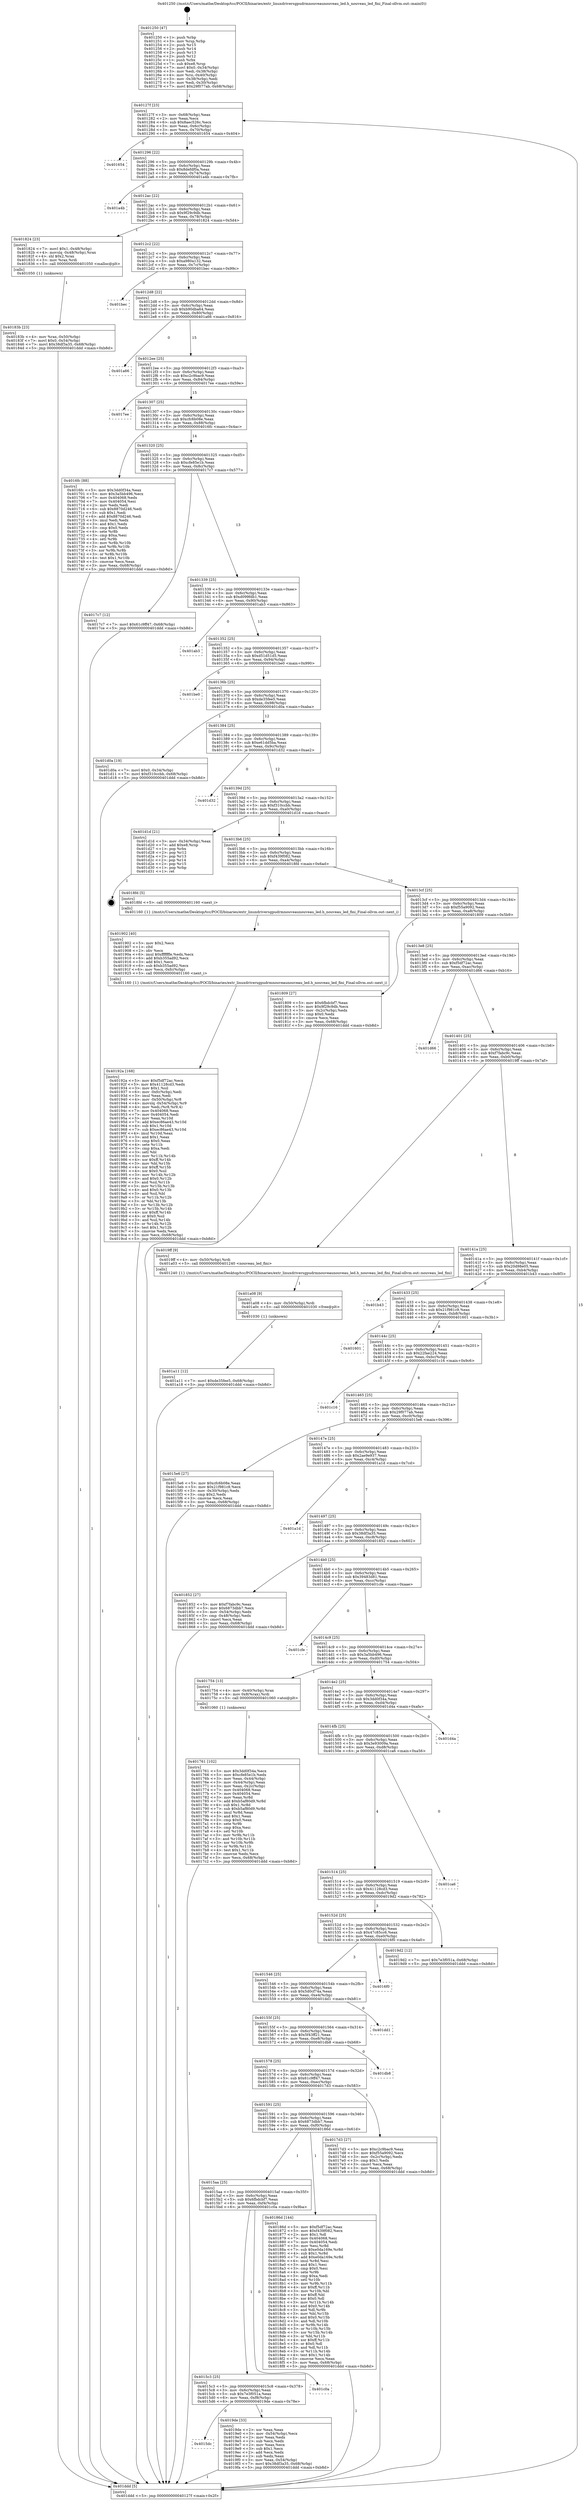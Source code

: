 digraph "0x401250" {
  label = "0x401250 (/mnt/c/Users/mathe/Desktop/tcc/POCII/binaries/extr_linuxdriversgpudrmnouveaunouveau_led.h_nouveau_led_fini_Final-ollvm.out::main(0))"
  labelloc = "t"
  node[shape=record]

  Entry [label="",width=0.3,height=0.3,shape=circle,fillcolor=black,style=filled]
  "0x40127f" [label="{
     0x40127f [23]\l
     | [instrs]\l
     &nbsp;&nbsp;0x40127f \<+3\>: mov -0x68(%rbp),%eax\l
     &nbsp;&nbsp;0x401282 \<+2\>: mov %eax,%ecx\l
     &nbsp;&nbsp;0x401284 \<+6\>: sub $0x8aec526c,%ecx\l
     &nbsp;&nbsp;0x40128a \<+3\>: mov %eax,-0x6c(%rbp)\l
     &nbsp;&nbsp;0x40128d \<+3\>: mov %ecx,-0x70(%rbp)\l
     &nbsp;&nbsp;0x401290 \<+6\>: je 0000000000401654 \<main+0x404\>\l
  }"]
  "0x401654" [label="{
     0x401654\l
  }", style=dashed]
  "0x401296" [label="{
     0x401296 [22]\l
     | [instrs]\l
     &nbsp;&nbsp;0x401296 \<+5\>: jmp 000000000040129b \<main+0x4b\>\l
     &nbsp;&nbsp;0x40129b \<+3\>: mov -0x6c(%rbp),%eax\l
     &nbsp;&nbsp;0x40129e \<+5\>: sub $0x8defdf0a,%eax\l
     &nbsp;&nbsp;0x4012a3 \<+3\>: mov %eax,-0x74(%rbp)\l
     &nbsp;&nbsp;0x4012a6 \<+6\>: je 0000000000401a4b \<main+0x7fb\>\l
  }"]
  Exit [label="",width=0.3,height=0.3,shape=circle,fillcolor=black,style=filled,peripheries=2]
  "0x401a4b" [label="{
     0x401a4b\l
  }", style=dashed]
  "0x4012ac" [label="{
     0x4012ac [22]\l
     | [instrs]\l
     &nbsp;&nbsp;0x4012ac \<+5\>: jmp 00000000004012b1 \<main+0x61\>\l
     &nbsp;&nbsp;0x4012b1 \<+3\>: mov -0x6c(%rbp),%eax\l
     &nbsp;&nbsp;0x4012b4 \<+5\>: sub $0x9f29c9db,%eax\l
     &nbsp;&nbsp;0x4012b9 \<+3\>: mov %eax,-0x78(%rbp)\l
     &nbsp;&nbsp;0x4012bc \<+6\>: je 0000000000401824 \<main+0x5d4\>\l
  }"]
  "0x401a11" [label="{
     0x401a11 [12]\l
     | [instrs]\l
     &nbsp;&nbsp;0x401a11 \<+7\>: movl $0xde35fee5,-0x68(%rbp)\l
     &nbsp;&nbsp;0x401a18 \<+5\>: jmp 0000000000401ddd \<main+0xb8d\>\l
  }"]
  "0x401824" [label="{
     0x401824 [23]\l
     | [instrs]\l
     &nbsp;&nbsp;0x401824 \<+7\>: movl $0x1,-0x48(%rbp)\l
     &nbsp;&nbsp;0x40182b \<+4\>: movslq -0x48(%rbp),%rax\l
     &nbsp;&nbsp;0x40182f \<+4\>: shl $0x2,%rax\l
     &nbsp;&nbsp;0x401833 \<+3\>: mov %rax,%rdi\l
     &nbsp;&nbsp;0x401836 \<+5\>: call 0000000000401050 \<malloc@plt\>\l
     | [calls]\l
     &nbsp;&nbsp;0x401050 \{1\} (unknown)\l
  }"]
  "0x4012c2" [label="{
     0x4012c2 [22]\l
     | [instrs]\l
     &nbsp;&nbsp;0x4012c2 \<+5\>: jmp 00000000004012c7 \<main+0x77\>\l
     &nbsp;&nbsp;0x4012c7 \<+3\>: mov -0x6c(%rbp),%eax\l
     &nbsp;&nbsp;0x4012ca \<+5\>: sub $0xa980a132,%eax\l
     &nbsp;&nbsp;0x4012cf \<+3\>: mov %eax,-0x7c(%rbp)\l
     &nbsp;&nbsp;0x4012d2 \<+6\>: je 0000000000401bec \<main+0x99c\>\l
  }"]
  "0x401a08" [label="{
     0x401a08 [9]\l
     | [instrs]\l
     &nbsp;&nbsp;0x401a08 \<+4\>: mov -0x50(%rbp),%rdi\l
     &nbsp;&nbsp;0x401a0c \<+5\>: call 0000000000401030 \<free@plt\>\l
     | [calls]\l
     &nbsp;&nbsp;0x401030 \{1\} (unknown)\l
  }"]
  "0x401bec" [label="{
     0x401bec\l
  }", style=dashed]
  "0x4012d8" [label="{
     0x4012d8 [22]\l
     | [instrs]\l
     &nbsp;&nbsp;0x4012d8 \<+5\>: jmp 00000000004012dd \<main+0x8d\>\l
     &nbsp;&nbsp;0x4012dd \<+3\>: mov -0x6c(%rbp),%eax\l
     &nbsp;&nbsp;0x4012e0 \<+5\>: sub $0xb90dba64,%eax\l
     &nbsp;&nbsp;0x4012e5 \<+3\>: mov %eax,-0x80(%rbp)\l
     &nbsp;&nbsp;0x4012e8 \<+6\>: je 0000000000401a66 \<main+0x816\>\l
  }"]
  "0x4015dc" [label="{
     0x4015dc\l
  }", style=dashed]
  "0x401a66" [label="{
     0x401a66\l
  }", style=dashed]
  "0x4012ee" [label="{
     0x4012ee [25]\l
     | [instrs]\l
     &nbsp;&nbsp;0x4012ee \<+5\>: jmp 00000000004012f3 \<main+0xa3\>\l
     &nbsp;&nbsp;0x4012f3 \<+3\>: mov -0x6c(%rbp),%eax\l
     &nbsp;&nbsp;0x4012f6 \<+5\>: sub $0xc2c9bac9,%eax\l
     &nbsp;&nbsp;0x4012fb \<+6\>: mov %eax,-0x84(%rbp)\l
     &nbsp;&nbsp;0x401301 \<+6\>: je 00000000004017ee \<main+0x59e\>\l
  }"]
  "0x4019de" [label="{
     0x4019de [33]\l
     | [instrs]\l
     &nbsp;&nbsp;0x4019de \<+2\>: xor %eax,%eax\l
     &nbsp;&nbsp;0x4019e0 \<+3\>: mov -0x54(%rbp),%ecx\l
     &nbsp;&nbsp;0x4019e3 \<+2\>: mov %eax,%edx\l
     &nbsp;&nbsp;0x4019e5 \<+2\>: sub %ecx,%edx\l
     &nbsp;&nbsp;0x4019e7 \<+2\>: mov %eax,%ecx\l
     &nbsp;&nbsp;0x4019e9 \<+3\>: sub $0x1,%ecx\l
     &nbsp;&nbsp;0x4019ec \<+2\>: add %ecx,%edx\l
     &nbsp;&nbsp;0x4019ee \<+2\>: sub %edx,%eax\l
     &nbsp;&nbsp;0x4019f0 \<+3\>: mov %eax,-0x54(%rbp)\l
     &nbsp;&nbsp;0x4019f3 \<+7\>: movl $0x38df3a35,-0x68(%rbp)\l
     &nbsp;&nbsp;0x4019fa \<+5\>: jmp 0000000000401ddd \<main+0xb8d\>\l
  }"]
  "0x4017ee" [label="{
     0x4017ee\l
  }", style=dashed]
  "0x401307" [label="{
     0x401307 [25]\l
     | [instrs]\l
     &nbsp;&nbsp;0x401307 \<+5\>: jmp 000000000040130c \<main+0xbc\>\l
     &nbsp;&nbsp;0x40130c \<+3\>: mov -0x6c(%rbp),%eax\l
     &nbsp;&nbsp;0x40130f \<+5\>: sub $0xcfc6b08e,%eax\l
     &nbsp;&nbsp;0x401314 \<+6\>: mov %eax,-0x88(%rbp)\l
     &nbsp;&nbsp;0x40131a \<+6\>: je 00000000004016fc \<main+0x4ac\>\l
  }"]
  "0x4015c3" [label="{
     0x4015c3 [25]\l
     | [instrs]\l
     &nbsp;&nbsp;0x4015c3 \<+5\>: jmp 00000000004015c8 \<main+0x378\>\l
     &nbsp;&nbsp;0x4015c8 \<+3\>: mov -0x6c(%rbp),%eax\l
     &nbsp;&nbsp;0x4015cb \<+5\>: sub $0x7e3f051a,%eax\l
     &nbsp;&nbsp;0x4015d0 \<+6\>: mov %eax,-0xf8(%rbp)\l
     &nbsp;&nbsp;0x4015d6 \<+6\>: je 00000000004019de \<main+0x78e\>\l
  }"]
  "0x4016fc" [label="{
     0x4016fc [88]\l
     | [instrs]\l
     &nbsp;&nbsp;0x4016fc \<+5\>: mov $0x3dd0f34a,%eax\l
     &nbsp;&nbsp;0x401701 \<+5\>: mov $0x3a5bb496,%ecx\l
     &nbsp;&nbsp;0x401706 \<+7\>: mov 0x404068,%edx\l
     &nbsp;&nbsp;0x40170d \<+7\>: mov 0x404054,%esi\l
     &nbsp;&nbsp;0x401714 \<+2\>: mov %edx,%edi\l
     &nbsp;&nbsp;0x401716 \<+6\>: sub $0x8870d246,%edi\l
     &nbsp;&nbsp;0x40171c \<+3\>: sub $0x1,%edi\l
     &nbsp;&nbsp;0x40171f \<+6\>: add $0x8870d246,%edi\l
     &nbsp;&nbsp;0x401725 \<+3\>: imul %edi,%edx\l
     &nbsp;&nbsp;0x401728 \<+3\>: and $0x1,%edx\l
     &nbsp;&nbsp;0x40172b \<+3\>: cmp $0x0,%edx\l
     &nbsp;&nbsp;0x40172e \<+4\>: sete %r8b\l
     &nbsp;&nbsp;0x401732 \<+3\>: cmp $0xa,%esi\l
     &nbsp;&nbsp;0x401735 \<+4\>: setl %r9b\l
     &nbsp;&nbsp;0x401739 \<+3\>: mov %r8b,%r10b\l
     &nbsp;&nbsp;0x40173c \<+3\>: and %r9b,%r10b\l
     &nbsp;&nbsp;0x40173f \<+3\>: xor %r9b,%r8b\l
     &nbsp;&nbsp;0x401742 \<+3\>: or %r8b,%r10b\l
     &nbsp;&nbsp;0x401745 \<+4\>: test $0x1,%r10b\l
     &nbsp;&nbsp;0x401749 \<+3\>: cmovne %ecx,%eax\l
     &nbsp;&nbsp;0x40174c \<+3\>: mov %eax,-0x68(%rbp)\l
     &nbsp;&nbsp;0x40174f \<+5\>: jmp 0000000000401ddd \<main+0xb8d\>\l
  }"]
  "0x401320" [label="{
     0x401320 [25]\l
     | [instrs]\l
     &nbsp;&nbsp;0x401320 \<+5\>: jmp 0000000000401325 \<main+0xd5\>\l
     &nbsp;&nbsp;0x401325 \<+3\>: mov -0x6c(%rbp),%eax\l
     &nbsp;&nbsp;0x401328 \<+5\>: sub $0xcfe85e1b,%eax\l
     &nbsp;&nbsp;0x40132d \<+6\>: mov %eax,-0x8c(%rbp)\l
     &nbsp;&nbsp;0x401333 \<+6\>: je 00000000004017c7 \<main+0x577\>\l
  }"]
  "0x401c0a" [label="{
     0x401c0a\l
  }", style=dashed]
  "0x4017c7" [label="{
     0x4017c7 [12]\l
     | [instrs]\l
     &nbsp;&nbsp;0x4017c7 \<+7\>: movl $0x61c9ff47,-0x68(%rbp)\l
     &nbsp;&nbsp;0x4017ce \<+5\>: jmp 0000000000401ddd \<main+0xb8d\>\l
  }"]
  "0x401339" [label="{
     0x401339 [25]\l
     | [instrs]\l
     &nbsp;&nbsp;0x401339 \<+5\>: jmp 000000000040133e \<main+0xee\>\l
     &nbsp;&nbsp;0x40133e \<+3\>: mov -0x6c(%rbp),%eax\l
     &nbsp;&nbsp;0x401341 \<+5\>: sub $0xd099fdb1,%eax\l
     &nbsp;&nbsp;0x401346 \<+6\>: mov %eax,-0x90(%rbp)\l
     &nbsp;&nbsp;0x40134c \<+6\>: je 0000000000401ab3 \<main+0x863\>\l
  }"]
  "0x40192a" [label="{
     0x40192a [168]\l
     | [instrs]\l
     &nbsp;&nbsp;0x40192a \<+5\>: mov $0xf5df72ac,%ecx\l
     &nbsp;&nbsp;0x40192f \<+5\>: mov $0x41128cd3,%edx\l
     &nbsp;&nbsp;0x401934 \<+3\>: mov $0x1,%sil\l
     &nbsp;&nbsp;0x401937 \<+6\>: mov -0xfc(%rbp),%edi\l
     &nbsp;&nbsp;0x40193d \<+3\>: imul %eax,%edi\l
     &nbsp;&nbsp;0x401940 \<+4\>: mov -0x50(%rbp),%r8\l
     &nbsp;&nbsp;0x401944 \<+4\>: movslq -0x54(%rbp),%r9\l
     &nbsp;&nbsp;0x401948 \<+4\>: mov %edi,(%r8,%r9,4)\l
     &nbsp;&nbsp;0x40194c \<+7\>: mov 0x404068,%eax\l
     &nbsp;&nbsp;0x401953 \<+7\>: mov 0x404054,%edi\l
     &nbsp;&nbsp;0x40195a \<+3\>: mov %eax,%r10d\l
     &nbsp;&nbsp;0x40195d \<+7\>: add $0xec86ae43,%r10d\l
     &nbsp;&nbsp;0x401964 \<+4\>: sub $0x1,%r10d\l
     &nbsp;&nbsp;0x401968 \<+7\>: sub $0xec86ae43,%r10d\l
     &nbsp;&nbsp;0x40196f \<+4\>: imul %r10d,%eax\l
     &nbsp;&nbsp;0x401973 \<+3\>: and $0x1,%eax\l
     &nbsp;&nbsp;0x401976 \<+3\>: cmp $0x0,%eax\l
     &nbsp;&nbsp;0x401979 \<+4\>: sete %r11b\l
     &nbsp;&nbsp;0x40197d \<+3\>: cmp $0xa,%edi\l
     &nbsp;&nbsp;0x401980 \<+3\>: setl %bl\l
     &nbsp;&nbsp;0x401983 \<+3\>: mov %r11b,%r14b\l
     &nbsp;&nbsp;0x401986 \<+4\>: xor $0xff,%r14b\l
     &nbsp;&nbsp;0x40198a \<+3\>: mov %bl,%r15b\l
     &nbsp;&nbsp;0x40198d \<+4\>: xor $0xff,%r15b\l
     &nbsp;&nbsp;0x401991 \<+4\>: xor $0x0,%sil\l
     &nbsp;&nbsp;0x401995 \<+3\>: mov %r14b,%r12b\l
     &nbsp;&nbsp;0x401998 \<+4\>: and $0x0,%r12b\l
     &nbsp;&nbsp;0x40199c \<+3\>: and %sil,%r11b\l
     &nbsp;&nbsp;0x40199f \<+3\>: mov %r15b,%r13b\l
     &nbsp;&nbsp;0x4019a2 \<+4\>: and $0x0,%r13b\l
     &nbsp;&nbsp;0x4019a6 \<+3\>: and %sil,%bl\l
     &nbsp;&nbsp;0x4019a9 \<+3\>: or %r11b,%r12b\l
     &nbsp;&nbsp;0x4019ac \<+3\>: or %bl,%r13b\l
     &nbsp;&nbsp;0x4019af \<+3\>: xor %r13b,%r12b\l
     &nbsp;&nbsp;0x4019b2 \<+3\>: or %r15b,%r14b\l
     &nbsp;&nbsp;0x4019b5 \<+4\>: xor $0xff,%r14b\l
     &nbsp;&nbsp;0x4019b9 \<+4\>: or $0x0,%sil\l
     &nbsp;&nbsp;0x4019bd \<+3\>: and %sil,%r14b\l
     &nbsp;&nbsp;0x4019c0 \<+3\>: or %r14b,%r12b\l
     &nbsp;&nbsp;0x4019c3 \<+4\>: test $0x1,%r12b\l
     &nbsp;&nbsp;0x4019c7 \<+3\>: cmovne %edx,%ecx\l
     &nbsp;&nbsp;0x4019ca \<+3\>: mov %ecx,-0x68(%rbp)\l
     &nbsp;&nbsp;0x4019cd \<+5\>: jmp 0000000000401ddd \<main+0xb8d\>\l
  }"]
  "0x401ab3" [label="{
     0x401ab3\l
  }", style=dashed]
  "0x401352" [label="{
     0x401352 [25]\l
     | [instrs]\l
     &nbsp;&nbsp;0x401352 \<+5\>: jmp 0000000000401357 \<main+0x107\>\l
     &nbsp;&nbsp;0x401357 \<+3\>: mov -0x6c(%rbp),%eax\l
     &nbsp;&nbsp;0x40135a \<+5\>: sub $0xd51d51d5,%eax\l
     &nbsp;&nbsp;0x40135f \<+6\>: mov %eax,-0x94(%rbp)\l
     &nbsp;&nbsp;0x401365 \<+6\>: je 0000000000401be0 \<main+0x990\>\l
  }"]
  "0x401902" [label="{
     0x401902 [40]\l
     | [instrs]\l
     &nbsp;&nbsp;0x401902 \<+5\>: mov $0x2,%ecx\l
     &nbsp;&nbsp;0x401907 \<+1\>: cltd\l
     &nbsp;&nbsp;0x401908 \<+2\>: idiv %ecx\l
     &nbsp;&nbsp;0x40190a \<+6\>: imul $0xfffffffe,%edx,%ecx\l
     &nbsp;&nbsp;0x401910 \<+6\>: add $0xb355ad92,%ecx\l
     &nbsp;&nbsp;0x401916 \<+3\>: add $0x1,%ecx\l
     &nbsp;&nbsp;0x401919 \<+6\>: sub $0xb355ad92,%ecx\l
     &nbsp;&nbsp;0x40191f \<+6\>: mov %ecx,-0xfc(%rbp)\l
     &nbsp;&nbsp;0x401925 \<+5\>: call 0000000000401160 \<next_i\>\l
     | [calls]\l
     &nbsp;&nbsp;0x401160 \{1\} (/mnt/c/Users/mathe/Desktop/tcc/POCII/binaries/extr_linuxdriversgpudrmnouveaunouveau_led.h_nouveau_led_fini_Final-ollvm.out::next_i)\l
  }"]
  "0x401be0" [label="{
     0x401be0\l
  }", style=dashed]
  "0x40136b" [label="{
     0x40136b [25]\l
     | [instrs]\l
     &nbsp;&nbsp;0x40136b \<+5\>: jmp 0000000000401370 \<main+0x120\>\l
     &nbsp;&nbsp;0x401370 \<+3\>: mov -0x6c(%rbp),%eax\l
     &nbsp;&nbsp;0x401373 \<+5\>: sub $0xde35fee5,%eax\l
     &nbsp;&nbsp;0x401378 \<+6\>: mov %eax,-0x98(%rbp)\l
     &nbsp;&nbsp;0x40137e \<+6\>: je 0000000000401d0a \<main+0xaba\>\l
  }"]
  "0x4015aa" [label="{
     0x4015aa [25]\l
     | [instrs]\l
     &nbsp;&nbsp;0x4015aa \<+5\>: jmp 00000000004015af \<main+0x35f\>\l
     &nbsp;&nbsp;0x4015af \<+3\>: mov -0x6c(%rbp),%eax\l
     &nbsp;&nbsp;0x4015b2 \<+5\>: sub $0x6fbdcbf7,%eax\l
     &nbsp;&nbsp;0x4015b7 \<+6\>: mov %eax,-0xf4(%rbp)\l
     &nbsp;&nbsp;0x4015bd \<+6\>: je 0000000000401c0a \<main+0x9ba\>\l
  }"]
  "0x401d0a" [label="{
     0x401d0a [19]\l
     | [instrs]\l
     &nbsp;&nbsp;0x401d0a \<+7\>: movl $0x0,-0x34(%rbp)\l
     &nbsp;&nbsp;0x401d11 \<+7\>: movl $0xf310ccbb,-0x68(%rbp)\l
     &nbsp;&nbsp;0x401d18 \<+5\>: jmp 0000000000401ddd \<main+0xb8d\>\l
  }"]
  "0x401384" [label="{
     0x401384 [25]\l
     | [instrs]\l
     &nbsp;&nbsp;0x401384 \<+5\>: jmp 0000000000401389 \<main+0x139\>\l
     &nbsp;&nbsp;0x401389 \<+3\>: mov -0x6c(%rbp),%eax\l
     &nbsp;&nbsp;0x40138c \<+5\>: sub $0xe61dd5ba,%eax\l
     &nbsp;&nbsp;0x401391 \<+6\>: mov %eax,-0x9c(%rbp)\l
     &nbsp;&nbsp;0x401397 \<+6\>: je 0000000000401d32 \<main+0xae2\>\l
  }"]
  "0x40186d" [label="{
     0x40186d [144]\l
     | [instrs]\l
     &nbsp;&nbsp;0x40186d \<+5\>: mov $0xf5df72ac,%eax\l
     &nbsp;&nbsp;0x401872 \<+5\>: mov $0xf439f082,%ecx\l
     &nbsp;&nbsp;0x401877 \<+2\>: mov $0x1,%dl\l
     &nbsp;&nbsp;0x401879 \<+7\>: mov 0x404068,%esi\l
     &nbsp;&nbsp;0x401880 \<+7\>: mov 0x404054,%edi\l
     &nbsp;&nbsp;0x401887 \<+3\>: mov %esi,%r8d\l
     &nbsp;&nbsp;0x40188a \<+7\>: sub $0xe0da169e,%r8d\l
     &nbsp;&nbsp;0x401891 \<+4\>: sub $0x1,%r8d\l
     &nbsp;&nbsp;0x401895 \<+7\>: add $0xe0da169e,%r8d\l
     &nbsp;&nbsp;0x40189c \<+4\>: imul %r8d,%esi\l
     &nbsp;&nbsp;0x4018a0 \<+3\>: and $0x1,%esi\l
     &nbsp;&nbsp;0x4018a3 \<+3\>: cmp $0x0,%esi\l
     &nbsp;&nbsp;0x4018a6 \<+4\>: sete %r9b\l
     &nbsp;&nbsp;0x4018aa \<+3\>: cmp $0xa,%edi\l
     &nbsp;&nbsp;0x4018ad \<+4\>: setl %r10b\l
     &nbsp;&nbsp;0x4018b1 \<+3\>: mov %r9b,%r11b\l
     &nbsp;&nbsp;0x4018b4 \<+4\>: xor $0xff,%r11b\l
     &nbsp;&nbsp;0x4018b8 \<+3\>: mov %r10b,%bl\l
     &nbsp;&nbsp;0x4018bb \<+3\>: xor $0xff,%bl\l
     &nbsp;&nbsp;0x4018be \<+3\>: xor $0x0,%dl\l
     &nbsp;&nbsp;0x4018c1 \<+3\>: mov %r11b,%r14b\l
     &nbsp;&nbsp;0x4018c4 \<+4\>: and $0x0,%r14b\l
     &nbsp;&nbsp;0x4018c8 \<+3\>: and %dl,%r9b\l
     &nbsp;&nbsp;0x4018cb \<+3\>: mov %bl,%r15b\l
     &nbsp;&nbsp;0x4018ce \<+4\>: and $0x0,%r15b\l
     &nbsp;&nbsp;0x4018d2 \<+3\>: and %dl,%r10b\l
     &nbsp;&nbsp;0x4018d5 \<+3\>: or %r9b,%r14b\l
     &nbsp;&nbsp;0x4018d8 \<+3\>: or %r10b,%r15b\l
     &nbsp;&nbsp;0x4018db \<+3\>: xor %r15b,%r14b\l
     &nbsp;&nbsp;0x4018de \<+3\>: or %bl,%r11b\l
     &nbsp;&nbsp;0x4018e1 \<+4\>: xor $0xff,%r11b\l
     &nbsp;&nbsp;0x4018e5 \<+3\>: or $0x0,%dl\l
     &nbsp;&nbsp;0x4018e8 \<+3\>: and %dl,%r11b\l
     &nbsp;&nbsp;0x4018eb \<+3\>: or %r11b,%r14b\l
     &nbsp;&nbsp;0x4018ee \<+4\>: test $0x1,%r14b\l
     &nbsp;&nbsp;0x4018f2 \<+3\>: cmovne %ecx,%eax\l
     &nbsp;&nbsp;0x4018f5 \<+3\>: mov %eax,-0x68(%rbp)\l
     &nbsp;&nbsp;0x4018f8 \<+5\>: jmp 0000000000401ddd \<main+0xb8d\>\l
  }"]
  "0x401d32" [label="{
     0x401d32\l
  }", style=dashed]
  "0x40139d" [label="{
     0x40139d [25]\l
     | [instrs]\l
     &nbsp;&nbsp;0x40139d \<+5\>: jmp 00000000004013a2 \<main+0x152\>\l
     &nbsp;&nbsp;0x4013a2 \<+3\>: mov -0x6c(%rbp),%eax\l
     &nbsp;&nbsp;0x4013a5 \<+5\>: sub $0xf310ccbb,%eax\l
     &nbsp;&nbsp;0x4013aa \<+6\>: mov %eax,-0xa0(%rbp)\l
     &nbsp;&nbsp;0x4013b0 \<+6\>: je 0000000000401d1d \<main+0xacd\>\l
  }"]
  "0x40183b" [label="{
     0x40183b [23]\l
     | [instrs]\l
     &nbsp;&nbsp;0x40183b \<+4\>: mov %rax,-0x50(%rbp)\l
     &nbsp;&nbsp;0x40183f \<+7\>: movl $0x0,-0x54(%rbp)\l
     &nbsp;&nbsp;0x401846 \<+7\>: movl $0x38df3a35,-0x68(%rbp)\l
     &nbsp;&nbsp;0x40184d \<+5\>: jmp 0000000000401ddd \<main+0xb8d\>\l
  }"]
  "0x401d1d" [label="{
     0x401d1d [21]\l
     | [instrs]\l
     &nbsp;&nbsp;0x401d1d \<+3\>: mov -0x34(%rbp),%eax\l
     &nbsp;&nbsp;0x401d20 \<+7\>: add $0xe8,%rsp\l
     &nbsp;&nbsp;0x401d27 \<+1\>: pop %rbx\l
     &nbsp;&nbsp;0x401d28 \<+2\>: pop %r12\l
     &nbsp;&nbsp;0x401d2a \<+2\>: pop %r13\l
     &nbsp;&nbsp;0x401d2c \<+2\>: pop %r14\l
     &nbsp;&nbsp;0x401d2e \<+2\>: pop %r15\l
     &nbsp;&nbsp;0x401d30 \<+1\>: pop %rbp\l
     &nbsp;&nbsp;0x401d31 \<+1\>: ret\l
  }"]
  "0x4013b6" [label="{
     0x4013b6 [25]\l
     | [instrs]\l
     &nbsp;&nbsp;0x4013b6 \<+5\>: jmp 00000000004013bb \<main+0x16b\>\l
     &nbsp;&nbsp;0x4013bb \<+3\>: mov -0x6c(%rbp),%eax\l
     &nbsp;&nbsp;0x4013be \<+5\>: sub $0xf439f082,%eax\l
     &nbsp;&nbsp;0x4013c3 \<+6\>: mov %eax,-0xa4(%rbp)\l
     &nbsp;&nbsp;0x4013c9 \<+6\>: je 00000000004018fd \<main+0x6ad\>\l
  }"]
  "0x401591" [label="{
     0x401591 [25]\l
     | [instrs]\l
     &nbsp;&nbsp;0x401591 \<+5\>: jmp 0000000000401596 \<main+0x346\>\l
     &nbsp;&nbsp;0x401596 \<+3\>: mov -0x6c(%rbp),%eax\l
     &nbsp;&nbsp;0x401599 \<+5\>: sub $0x6873dbb7,%eax\l
     &nbsp;&nbsp;0x40159e \<+6\>: mov %eax,-0xf0(%rbp)\l
     &nbsp;&nbsp;0x4015a4 \<+6\>: je 000000000040186d \<main+0x61d\>\l
  }"]
  "0x4018fd" [label="{
     0x4018fd [5]\l
     | [instrs]\l
     &nbsp;&nbsp;0x4018fd \<+5\>: call 0000000000401160 \<next_i\>\l
     | [calls]\l
     &nbsp;&nbsp;0x401160 \{1\} (/mnt/c/Users/mathe/Desktop/tcc/POCII/binaries/extr_linuxdriversgpudrmnouveaunouveau_led.h_nouveau_led_fini_Final-ollvm.out::next_i)\l
  }"]
  "0x4013cf" [label="{
     0x4013cf [25]\l
     | [instrs]\l
     &nbsp;&nbsp;0x4013cf \<+5\>: jmp 00000000004013d4 \<main+0x184\>\l
     &nbsp;&nbsp;0x4013d4 \<+3\>: mov -0x6c(%rbp),%eax\l
     &nbsp;&nbsp;0x4013d7 \<+5\>: sub $0xf55a9092,%eax\l
     &nbsp;&nbsp;0x4013dc \<+6\>: mov %eax,-0xa8(%rbp)\l
     &nbsp;&nbsp;0x4013e2 \<+6\>: je 0000000000401809 \<main+0x5b9\>\l
  }"]
  "0x4017d3" [label="{
     0x4017d3 [27]\l
     | [instrs]\l
     &nbsp;&nbsp;0x4017d3 \<+5\>: mov $0xc2c9bac9,%eax\l
     &nbsp;&nbsp;0x4017d8 \<+5\>: mov $0xf55a9092,%ecx\l
     &nbsp;&nbsp;0x4017dd \<+3\>: mov -0x2c(%rbp),%edx\l
     &nbsp;&nbsp;0x4017e0 \<+3\>: cmp $0x1,%edx\l
     &nbsp;&nbsp;0x4017e3 \<+3\>: cmovl %ecx,%eax\l
     &nbsp;&nbsp;0x4017e6 \<+3\>: mov %eax,-0x68(%rbp)\l
     &nbsp;&nbsp;0x4017e9 \<+5\>: jmp 0000000000401ddd \<main+0xb8d\>\l
  }"]
  "0x401809" [label="{
     0x401809 [27]\l
     | [instrs]\l
     &nbsp;&nbsp;0x401809 \<+5\>: mov $0x6fbdcbf7,%eax\l
     &nbsp;&nbsp;0x40180e \<+5\>: mov $0x9f29c9db,%ecx\l
     &nbsp;&nbsp;0x401813 \<+3\>: mov -0x2c(%rbp),%edx\l
     &nbsp;&nbsp;0x401816 \<+3\>: cmp $0x0,%edx\l
     &nbsp;&nbsp;0x401819 \<+3\>: cmove %ecx,%eax\l
     &nbsp;&nbsp;0x40181c \<+3\>: mov %eax,-0x68(%rbp)\l
     &nbsp;&nbsp;0x40181f \<+5\>: jmp 0000000000401ddd \<main+0xb8d\>\l
  }"]
  "0x4013e8" [label="{
     0x4013e8 [25]\l
     | [instrs]\l
     &nbsp;&nbsp;0x4013e8 \<+5\>: jmp 00000000004013ed \<main+0x19d\>\l
     &nbsp;&nbsp;0x4013ed \<+3\>: mov -0x6c(%rbp),%eax\l
     &nbsp;&nbsp;0x4013f0 \<+5\>: sub $0xf5df72ac,%eax\l
     &nbsp;&nbsp;0x4013f5 \<+6\>: mov %eax,-0xac(%rbp)\l
     &nbsp;&nbsp;0x4013fb \<+6\>: je 0000000000401d66 \<main+0xb16\>\l
  }"]
  "0x401578" [label="{
     0x401578 [25]\l
     | [instrs]\l
     &nbsp;&nbsp;0x401578 \<+5\>: jmp 000000000040157d \<main+0x32d\>\l
     &nbsp;&nbsp;0x40157d \<+3\>: mov -0x6c(%rbp),%eax\l
     &nbsp;&nbsp;0x401580 \<+5\>: sub $0x61c9ff47,%eax\l
     &nbsp;&nbsp;0x401585 \<+6\>: mov %eax,-0xec(%rbp)\l
     &nbsp;&nbsp;0x40158b \<+6\>: je 00000000004017d3 \<main+0x583\>\l
  }"]
  "0x401d66" [label="{
     0x401d66\l
  }", style=dashed]
  "0x401401" [label="{
     0x401401 [25]\l
     | [instrs]\l
     &nbsp;&nbsp;0x401401 \<+5\>: jmp 0000000000401406 \<main+0x1b6\>\l
     &nbsp;&nbsp;0x401406 \<+3\>: mov -0x6c(%rbp),%eax\l
     &nbsp;&nbsp;0x401409 \<+5\>: sub $0xf7fabc9c,%eax\l
     &nbsp;&nbsp;0x40140e \<+6\>: mov %eax,-0xb0(%rbp)\l
     &nbsp;&nbsp;0x401414 \<+6\>: je 00000000004019ff \<main+0x7af\>\l
  }"]
  "0x401db8" [label="{
     0x401db8\l
  }", style=dashed]
  "0x4019ff" [label="{
     0x4019ff [9]\l
     | [instrs]\l
     &nbsp;&nbsp;0x4019ff \<+4\>: mov -0x50(%rbp),%rdi\l
     &nbsp;&nbsp;0x401a03 \<+5\>: call 0000000000401240 \<nouveau_led_fini\>\l
     | [calls]\l
     &nbsp;&nbsp;0x401240 \{1\} (/mnt/c/Users/mathe/Desktop/tcc/POCII/binaries/extr_linuxdriversgpudrmnouveaunouveau_led.h_nouveau_led_fini_Final-ollvm.out::nouveau_led_fini)\l
  }"]
  "0x40141a" [label="{
     0x40141a [25]\l
     | [instrs]\l
     &nbsp;&nbsp;0x40141a \<+5\>: jmp 000000000040141f \<main+0x1cf\>\l
     &nbsp;&nbsp;0x40141f \<+3\>: mov -0x6c(%rbp),%eax\l
     &nbsp;&nbsp;0x401422 \<+5\>: sub $0x20d98e05,%eax\l
     &nbsp;&nbsp;0x401427 \<+6\>: mov %eax,-0xb4(%rbp)\l
     &nbsp;&nbsp;0x40142d \<+6\>: je 0000000000401b43 \<main+0x8f3\>\l
  }"]
  "0x40155f" [label="{
     0x40155f [25]\l
     | [instrs]\l
     &nbsp;&nbsp;0x40155f \<+5\>: jmp 0000000000401564 \<main+0x314\>\l
     &nbsp;&nbsp;0x401564 \<+3\>: mov -0x6c(%rbp),%eax\l
     &nbsp;&nbsp;0x401567 \<+5\>: sub $0x5f43ff21,%eax\l
     &nbsp;&nbsp;0x40156c \<+6\>: mov %eax,-0xe8(%rbp)\l
     &nbsp;&nbsp;0x401572 \<+6\>: je 0000000000401db8 \<main+0xb68\>\l
  }"]
  "0x401b43" [label="{
     0x401b43\l
  }", style=dashed]
  "0x401433" [label="{
     0x401433 [25]\l
     | [instrs]\l
     &nbsp;&nbsp;0x401433 \<+5\>: jmp 0000000000401438 \<main+0x1e8\>\l
     &nbsp;&nbsp;0x401438 \<+3\>: mov -0x6c(%rbp),%eax\l
     &nbsp;&nbsp;0x40143b \<+5\>: sub $0x21f981c9,%eax\l
     &nbsp;&nbsp;0x401440 \<+6\>: mov %eax,-0xb8(%rbp)\l
     &nbsp;&nbsp;0x401446 \<+6\>: je 0000000000401601 \<main+0x3b1\>\l
  }"]
  "0x401dd1" [label="{
     0x401dd1\l
  }", style=dashed]
  "0x401601" [label="{
     0x401601\l
  }", style=dashed]
  "0x40144c" [label="{
     0x40144c [25]\l
     | [instrs]\l
     &nbsp;&nbsp;0x40144c \<+5\>: jmp 0000000000401451 \<main+0x201\>\l
     &nbsp;&nbsp;0x401451 \<+3\>: mov -0x6c(%rbp),%eax\l
     &nbsp;&nbsp;0x401454 \<+5\>: sub $0x22fae224,%eax\l
     &nbsp;&nbsp;0x401459 \<+6\>: mov %eax,-0xbc(%rbp)\l
     &nbsp;&nbsp;0x40145f \<+6\>: je 0000000000401c16 \<main+0x9c6\>\l
  }"]
  "0x401546" [label="{
     0x401546 [25]\l
     | [instrs]\l
     &nbsp;&nbsp;0x401546 \<+5\>: jmp 000000000040154b \<main+0x2fb\>\l
     &nbsp;&nbsp;0x40154b \<+3\>: mov -0x6c(%rbp),%eax\l
     &nbsp;&nbsp;0x40154e \<+5\>: sub $0x5d0cf74a,%eax\l
     &nbsp;&nbsp;0x401553 \<+6\>: mov %eax,-0xe4(%rbp)\l
     &nbsp;&nbsp;0x401559 \<+6\>: je 0000000000401dd1 \<main+0xb81\>\l
  }"]
  "0x401c16" [label="{
     0x401c16\l
  }", style=dashed]
  "0x401465" [label="{
     0x401465 [25]\l
     | [instrs]\l
     &nbsp;&nbsp;0x401465 \<+5\>: jmp 000000000040146a \<main+0x21a\>\l
     &nbsp;&nbsp;0x40146a \<+3\>: mov -0x6c(%rbp),%eax\l
     &nbsp;&nbsp;0x40146d \<+5\>: sub $0x29f077ab,%eax\l
     &nbsp;&nbsp;0x401472 \<+6\>: mov %eax,-0xc0(%rbp)\l
     &nbsp;&nbsp;0x401478 \<+6\>: je 00000000004015e6 \<main+0x396\>\l
  }"]
  "0x4016f0" [label="{
     0x4016f0\l
  }", style=dashed]
  "0x4015e6" [label="{
     0x4015e6 [27]\l
     | [instrs]\l
     &nbsp;&nbsp;0x4015e6 \<+5\>: mov $0xcfc6b08e,%eax\l
     &nbsp;&nbsp;0x4015eb \<+5\>: mov $0x21f981c9,%ecx\l
     &nbsp;&nbsp;0x4015f0 \<+3\>: mov -0x30(%rbp),%edx\l
     &nbsp;&nbsp;0x4015f3 \<+3\>: cmp $0x2,%edx\l
     &nbsp;&nbsp;0x4015f6 \<+3\>: cmovne %ecx,%eax\l
     &nbsp;&nbsp;0x4015f9 \<+3\>: mov %eax,-0x68(%rbp)\l
     &nbsp;&nbsp;0x4015fc \<+5\>: jmp 0000000000401ddd \<main+0xb8d\>\l
  }"]
  "0x40147e" [label="{
     0x40147e [25]\l
     | [instrs]\l
     &nbsp;&nbsp;0x40147e \<+5\>: jmp 0000000000401483 \<main+0x233\>\l
     &nbsp;&nbsp;0x401483 \<+3\>: mov -0x6c(%rbp),%eax\l
     &nbsp;&nbsp;0x401486 \<+5\>: sub $0x2ae9e937,%eax\l
     &nbsp;&nbsp;0x40148b \<+6\>: mov %eax,-0xc4(%rbp)\l
     &nbsp;&nbsp;0x401491 \<+6\>: je 0000000000401a1d \<main+0x7cd\>\l
  }"]
  "0x401ddd" [label="{
     0x401ddd [5]\l
     | [instrs]\l
     &nbsp;&nbsp;0x401ddd \<+5\>: jmp 000000000040127f \<main+0x2f\>\l
  }"]
  "0x401250" [label="{
     0x401250 [47]\l
     | [instrs]\l
     &nbsp;&nbsp;0x401250 \<+1\>: push %rbp\l
     &nbsp;&nbsp;0x401251 \<+3\>: mov %rsp,%rbp\l
     &nbsp;&nbsp;0x401254 \<+2\>: push %r15\l
     &nbsp;&nbsp;0x401256 \<+2\>: push %r14\l
     &nbsp;&nbsp;0x401258 \<+2\>: push %r13\l
     &nbsp;&nbsp;0x40125a \<+2\>: push %r12\l
     &nbsp;&nbsp;0x40125c \<+1\>: push %rbx\l
     &nbsp;&nbsp;0x40125d \<+7\>: sub $0xe8,%rsp\l
     &nbsp;&nbsp;0x401264 \<+7\>: movl $0x0,-0x34(%rbp)\l
     &nbsp;&nbsp;0x40126b \<+3\>: mov %edi,-0x38(%rbp)\l
     &nbsp;&nbsp;0x40126e \<+4\>: mov %rsi,-0x40(%rbp)\l
     &nbsp;&nbsp;0x401272 \<+3\>: mov -0x38(%rbp),%edi\l
     &nbsp;&nbsp;0x401275 \<+3\>: mov %edi,-0x30(%rbp)\l
     &nbsp;&nbsp;0x401278 \<+7\>: movl $0x29f077ab,-0x68(%rbp)\l
  }"]
  "0x40152d" [label="{
     0x40152d [25]\l
     | [instrs]\l
     &nbsp;&nbsp;0x40152d \<+5\>: jmp 0000000000401532 \<main+0x2e2\>\l
     &nbsp;&nbsp;0x401532 \<+3\>: mov -0x6c(%rbp),%eax\l
     &nbsp;&nbsp;0x401535 \<+5\>: sub $0x47c85cc6,%eax\l
     &nbsp;&nbsp;0x40153a \<+6\>: mov %eax,-0xe0(%rbp)\l
     &nbsp;&nbsp;0x401540 \<+6\>: je 00000000004016f0 \<main+0x4a0\>\l
  }"]
  "0x401a1d" [label="{
     0x401a1d\l
  }", style=dashed]
  "0x401497" [label="{
     0x401497 [25]\l
     | [instrs]\l
     &nbsp;&nbsp;0x401497 \<+5\>: jmp 000000000040149c \<main+0x24c\>\l
     &nbsp;&nbsp;0x40149c \<+3\>: mov -0x6c(%rbp),%eax\l
     &nbsp;&nbsp;0x40149f \<+5\>: sub $0x38df3a35,%eax\l
     &nbsp;&nbsp;0x4014a4 \<+6\>: mov %eax,-0xc8(%rbp)\l
     &nbsp;&nbsp;0x4014aa \<+6\>: je 0000000000401852 \<main+0x602\>\l
  }"]
  "0x4019d2" [label="{
     0x4019d2 [12]\l
     | [instrs]\l
     &nbsp;&nbsp;0x4019d2 \<+7\>: movl $0x7e3f051a,-0x68(%rbp)\l
     &nbsp;&nbsp;0x4019d9 \<+5\>: jmp 0000000000401ddd \<main+0xb8d\>\l
  }"]
  "0x401852" [label="{
     0x401852 [27]\l
     | [instrs]\l
     &nbsp;&nbsp;0x401852 \<+5\>: mov $0xf7fabc9c,%eax\l
     &nbsp;&nbsp;0x401857 \<+5\>: mov $0x6873dbb7,%ecx\l
     &nbsp;&nbsp;0x40185c \<+3\>: mov -0x54(%rbp),%edx\l
     &nbsp;&nbsp;0x40185f \<+3\>: cmp -0x48(%rbp),%edx\l
     &nbsp;&nbsp;0x401862 \<+3\>: cmovl %ecx,%eax\l
     &nbsp;&nbsp;0x401865 \<+3\>: mov %eax,-0x68(%rbp)\l
     &nbsp;&nbsp;0x401868 \<+5\>: jmp 0000000000401ddd \<main+0xb8d\>\l
  }"]
  "0x4014b0" [label="{
     0x4014b0 [25]\l
     | [instrs]\l
     &nbsp;&nbsp;0x4014b0 \<+5\>: jmp 00000000004014b5 \<main+0x265\>\l
     &nbsp;&nbsp;0x4014b5 \<+3\>: mov -0x6c(%rbp),%eax\l
     &nbsp;&nbsp;0x4014b8 \<+5\>: sub $0x39483d81,%eax\l
     &nbsp;&nbsp;0x4014bd \<+6\>: mov %eax,-0xcc(%rbp)\l
     &nbsp;&nbsp;0x4014c3 \<+6\>: je 0000000000401cfe \<main+0xaae\>\l
  }"]
  "0x401514" [label="{
     0x401514 [25]\l
     | [instrs]\l
     &nbsp;&nbsp;0x401514 \<+5\>: jmp 0000000000401519 \<main+0x2c9\>\l
     &nbsp;&nbsp;0x401519 \<+3\>: mov -0x6c(%rbp),%eax\l
     &nbsp;&nbsp;0x40151c \<+5\>: sub $0x41128cd3,%eax\l
     &nbsp;&nbsp;0x401521 \<+6\>: mov %eax,-0xdc(%rbp)\l
     &nbsp;&nbsp;0x401527 \<+6\>: je 00000000004019d2 \<main+0x782\>\l
  }"]
  "0x401cfe" [label="{
     0x401cfe\l
  }", style=dashed]
  "0x4014c9" [label="{
     0x4014c9 [25]\l
     | [instrs]\l
     &nbsp;&nbsp;0x4014c9 \<+5\>: jmp 00000000004014ce \<main+0x27e\>\l
     &nbsp;&nbsp;0x4014ce \<+3\>: mov -0x6c(%rbp),%eax\l
     &nbsp;&nbsp;0x4014d1 \<+5\>: sub $0x3a5bb496,%eax\l
     &nbsp;&nbsp;0x4014d6 \<+6\>: mov %eax,-0xd0(%rbp)\l
     &nbsp;&nbsp;0x4014dc \<+6\>: je 0000000000401754 \<main+0x504\>\l
  }"]
  "0x401ca6" [label="{
     0x401ca6\l
  }", style=dashed]
  "0x401754" [label="{
     0x401754 [13]\l
     | [instrs]\l
     &nbsp;&nbsp;0x401754 \<+4\>: mov -0x40(%rbp),%rax\l
     &nbsp;&nbsp;0x401758 \<+4\>: mov 0x8(%rax),%rdi\l
     &nbsp;&nbsp;0x40175c \<+5\>: call 0000000000401060 \<atoi@plt\>\l
     | [calls]\l
     &nbsp;&nbsp;0x401060 \{1\} (unknown)\l
  }"]
  "0x4014e2" [label="{
     0x4014e2 [25]\l
     | [instrs]\l
     &nbsp;&nbsp;0x4014e2 \<+5\>: jmp 00000000004014e7 \<main+0x297\>\l
     &nbsp;&nbsp;0x4014e7 \<+3\>: mov -0x6c(%rbp),%eax\l
     &nbsp;&nbsp;0x4014ea \<+5\>: sub $0x3dd0f34a,%eax\l
     &nbsp;&nbsp;0x4014ef \<+6\>: mov %eax,-0xd4(%rbp)\l
     &nbsp;&nbsp;0x4014f5 \<+6\>: je 0000000000401d4a \<main+0xafa\>\l
  }"]
  "0x401761" [label="{
     0x401761 [102]\l
     | [instrs]\l
     &nbsp;&nbsp;0x401761 \<+5\>: mov $0x3dd0f34a,%ecx\l
     &nbsp;&nbsp;0x401766 \<+5\>: mov $0xcfe85e1b,%edx\l
     &nbsp;&nbsp;0x40176b \<+3\>: mov %eax,-0x44(%rbp)\l
     &nbsp;&nbsp;0x40176e \<+3\>: mov -0x44(%rbp),%eax\l
     &nbsp;&nbsp;0x401771 \<+3\>: mov %eax,-0x2c(%rbp)\l
     &nbsp;&nbsp;0x401774 \<+7\>: mov 0x404068,%eax\l
     &nbsp;&nbsp;0x40177b \<+7\>: mov 0x404054,%esi\l
     &nbsp;&nbsp;0x401782 \<+3\>: mov %eax,%r8d\l
     &nbsp;&nbsp;0x401785 \<+7\>: add $0xb5af80d9,%r8d\l
     &nbsp;&nbsp;0x40178c \<+4\>: sub $0x1,%r8d\l
     &nbsp;&nbsp;0x401790 \<+7\>: sub $0xb5af80d9,%r8d\l
     &nbsp;&nbsp;0x401797 \<+4\>: imul %r8d,%eax\l
     &nbsp;&nbsp;0x40179b \<+3\>: and $0x1,%eax\l
     &nbsp;&nbsp;0x40179e \<+3\>: cmp $0x0,%eax\l
     &nbsp;&nbsp;0x4017a1 \<+4\>: sete %r9b\l
     &nbsp;&nbsp;0x4017a5 \<+3\>: cmp $0xa,%esi\l
     &nbsp;&nbsp;0x4017a8 \<+4\>: setl %r10b\l
     &nbsp;&nbsp;0x4017ac \<+3\>: mov %r9b,%r11b\l
     &nbsp;&nbsp;0x4017af \<+3\>: and %r10b,%r11b\l
     &nbsp;&nbsp;0x4017b2 \<+3\>: xor %r10b,%r9b\l
     &nbsp;&nbsp;0x4017b5 \<+3\>: or %r9b,%r11b\l
     &nbsp;&nbsp;0x4017b8 \<+4\>: test $0x1,%r11b\l
     &nbsp;&nbsp;0x4017bc \<+3\>: cmovne %edx,%ecx\l
     &nbsp;&nbsp;0x4017bf \<+3\>: mov %ecx,-0x68(%rbp)\l
     &nbsp;&nbsp;0x4017c2 \<+5\>: jmp 0000000000401ddd \<main+0xb8d\>\l
  }"]
  "0x4014fb" [label="{
     0x4014fb [25]\l
     | [instrs]\l
     &nbsp;&nbsp;0x4014fb \<+5\>: jmp 0000000000401500 \<main+0x2b0\>\l
     &nbsp;&nbsp;0x401500 \<+3\>: mov -0x6c(%rbp),%eax\l
     &nbsp;&nbsp;0x401503 \<+5\>: sub $0x3e93009a,%eax\l
     &nbsp;&nbsp;0x401508 \<+6\>: mov %eax,-0xd8(%rbp)\l
     &nbsp;&nbsp;0x40150e \<+6\>: je 0000000000401ca6 \<main+0xa56\>\l
  }"]
  "0x401d4a" [label="{
     0x401d4a\l
  }", style=dashed]
  Entry -> "0x401250" [label=" 1"]
  "0x40127f" -> "0x401654" [label=" 0"]
  "0x40127f" -> "0x401296" [label=" 16"]
  "0x401d1d" -> Exit [label=" 1"]
  "0x401296" -> "0x401a4b" [label=" 0"]
  "0x401296" -> "0x4012ac" [label=" 16"]
  "0x401d0a" -> "0x401ddd" [label=" 1"]
  "0x4012ac" -> "0x401824" [label=" 1"]
  "0x4012ac" -> "0x4012c2" [label=" 15"]
  "0x401a11" -> "0x401ddd" [label=" 1"]
  "0x4012c2" -> "0x401bec" [label=" 0"]
  "0x4012c2" -> "0x4012d8" [label=" 15"]
  "0x401a08" -> "0x401a11" [label=" 1"]
  "0x4012d8" -> "0x401a66" [label=" 0"]
  "0x4012d8" -> "0x4012ee" [label=" 15"]
  "0x4019ff" -> "0x401a08" [label=" 1"]
  "0x4012ee" -> "0x4017ee" [label=" 0"]
  "0x4012ee" -> "0x401307" [label=" 15"]
  "0x4019de" -> "0x401ddd" [label=" 1"]
  "0x401307" -> "0x4016fc" [label=" 1"]
  "0x401307" -> "0x401320" [label=" 14"]
  "0x4015c3" -> "0x4019de" [label=" 1"]
  "0x401320" -> "0x4017c7" [label=" 1"]
  "0x401320" -> "0x401339" [label=" 13"]
  "0x4015c3" -> "0x4015dc" [label=" 0"]
  "0x401339" -> "0x401ab3" [label=" 0"]
  "0x401339" -> "0x401352" [label=" 13"]
  "0x4015aa" -> "0x401c0a" [label=" 0"]
  "0x401352" -> "0x401be0" [label=" 0"]
  "0x401352" -> "0x40136b" [label=" 13"]
  "0x4015aa" -> "0x4015c3" [label=" 1"]
  "0x40136b" -> "0x401d0a" [label=" 1"]
  "0x40136b" -> "0x401384" [label=" 12"]
  "0x4019d2" -> "0x401ddd" [label=" 1"]
  "0x401384" -> "0x401d32" [label=" 0"]
  "0x401384" -> "0x40139d" [label=" 12"]
  "0x40192a" -> "0x401ddd" [label=" 1"]
  "0x40139d" -> "0x401d1d" [label=" 1"]
  "0x40139d" -> "0x4013b6" [label=" 11"]
  "0x4018fd" -> "0x401902" [label=" 1"]
  "0x4013b6" -> "0x4018fd" [label=" 1"]
  "0x4013b6" -> "0x4013cf" [label=" 10"]
  "0x40186d" -> "0x401ddd" [label=" 1"]
  "0x4013cf" -> "0x401809" [label=" 1"]
  "0x4013cf" -> "0x4013e8" [label=" 9"]
  "0x401591" -> "0x4015aa" [label=" 1"]
  "0x4013e8" -> "0x401d66" [label=" 0"]
  "0x4013e8" -> "0x401401" [label=" 9"]
  "0x401902" -> "0x40192a" [label=" 1"]
  "0x401401" -> "0x4019ff" [label=" 1"]
  "0x401401" -> "0x40141a" [label=" 8"]
  "0x401852" -> "0x401ddd" [label=" 2"]
  "0x40141a" -> "0x401b43" [label=" 0"]
  "0x40141a" -> "0x401433" [label=" 8"]
  "0x401824" -> "0x40183b" [label=" 1"]
  "0x401433" -> "0x401601" [label=" 0"]
  "0x401433" -> "0x40144c" [label=" 8"]
  "0x401809" -> "0x401ddd" [label=" 1"]
  "0x40144c" -> "0x401c16" [label=" 0"]
  "0x40144c" -> "0x401465" [label=" 8"]
  "0x401578" -> "0x401591" [label=" 2"]
  "0x401465" -> "0x4015e6" [label=" 1"]
  "0x401465" -> "0x40147e" [label=" 7"]
  "0x4015e6" -> "0x401ddd" [label=" 1"]
  "0x401250" -> "0x40127f" [label=" 1"]
  "0x401ddd" -> "0x40127f" [label=" 15"]
  "0x4016fc" -> "0x401ddd" [label=" 1"]
  "0x401578" -> "0x4017d3" [label=" 1"]
  "0x40147e" -> "0x401a1d" [label=" 0"]
  "0x40147e" -> "0x401497" [label=" 7"]
  "0x40155f" -> "0x401578" [label=" 3"]
  "0x401497" -> "0x401852" [label=" 2"]
  "0x401497" -> "0x4014b0" [label=" 5"]
  "0x40155f" -> "0x401db8" [label=" 0"]
  "0x4014b0" -> "0x401cfe" [label=" 0"]
  "0x4014b0" -> "0x4014c9" [label=" 5"]
  "0x401546" -> "0x40155f" [label=" 3"]
  "0x4014c9" -> "0x401754" [label=" 1"]
  "0x4014c9" -> "0x4014e2" [label=" 4"]
  "0x401754" -> "0x401761" [label=" 1"]
  "0x401761" -> "0x401ddd" [label=" 1"]
  "0x4017c7" -> "0x401ddd" [label=" 1"]
  "0x401546" -> "0x401dd1" [label=" 0"]
  "0x4014e2" -> "0x401d4a" [label=" 0"]
  "0x4014e2" -> "0x4014fb" [label=" 4"]
  "0x4017d3" -> "0x401ddd" [label=" 1"]
  "0x4014fb" -> "0x401ca6" [label=" 0"]
  "0x4014fb" -> "0x401514" [label=" 4"]
  "0x40183b" -> "0x401ddd" [label=" 1"]
  "0x401514" -> "0x4019d2" [label=" 1"]
  "0x401514" -> "0x40152d" [label=" 3"]
  "0x401591" -> "0x40186d" [label=" 1"]
  "0x40152d" -> "0x4016f0" [label=" 0"]
  "0x40152d" -> "0x401546" [label=" 3"]
}

